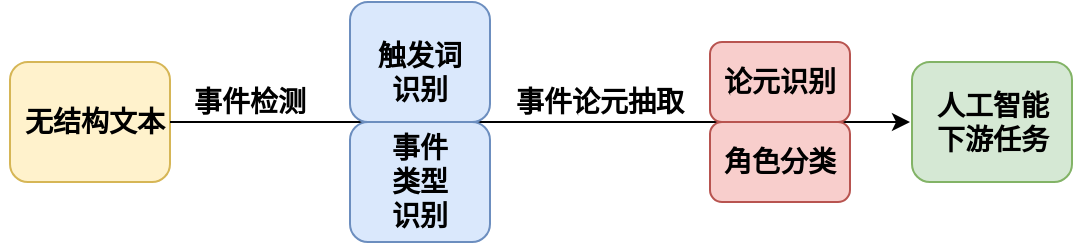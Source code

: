 <mxfile version="14.9.3" type="github">
  <diagram id="WfdQQAIe_U3fqsilbb9-" name="Page-1">
    <mxGraphModel dx="782" dy="706" grid="1" gridSize="10" guides="1" tooltips="1" connect="1" arrows="1" fold="1" page="1" pageScale="1" pageWidth="827" pageHeight="1169" math="0" shadow="0">
      <root>
        <mxCell id="0" />
        <mxCell id="1" parent="0" />
        <mxCell id="cf5KO_DWVNfv9P49GiRf-1" value="" style="rounded=1;whiteSpace=wrap;html=1;fillColor=#fff2cc;strokeColor=#d6b656;" vertex="1" parent="1">
          <mxGeometry x="110" y="280" width="80" height="60" as="geometry" />
        </mxCell>
        <mxCell id="cf5KO_DWVNfv9P49GiRf-2" value="&lt;font style=&quot;font-size: 14px&quot;&gt;&lt;b&gt;无结构文本&lt;/b&gt;&lt;/font&gt;" style="text;html=1;strokeColor=none;fillColor=none;align=center;verticalAlign=middle;whiteSpace=wrap;rounded=0;" vertex="1" parent="1">
          <mxGeometry x="105" y="295" width="95" height="30" as="geometry" />
        </mxCell>
        <mxCell id="cf5KO_DWVNfv9P49GiRf-3" value="" style="endArrow=classic;html=1;" edge="1" parent="1">
          <mxGeometry width="50" height="50" relative="1" as="geometry">
            <mxPoint x="190" y="310" as="sourcePoint" />
            <mxPoint x="560" y="310" as="targetPoint" />
          </mxGeometry>
        </mxCell>
        <mxCell id="cf5KO_DWVNfv9P49GiRf-4" value="" style="rounded=1;whiteSpace=wrap;html=1;fillColor=#d5e8d4;strokeColor=#82b366;" vertex="1" parent="1">
          <mxGeometry x="561" y="280" width="80" height="60" as="geometry" />
        </mxCell>
        <mxCell id="cf5KO_DWVNfv9P49GiRf-5" value="" style="rounded=1;whiteSpace=wrap;html=1;fillColor=#f8cecc;strokeColor=#b85450;" vertex="1" parent="1">
          <mxGeometry x="460" y="310" width="70" height="40" as="geometry" />
        </mxCell>
        <mxCell id="cf5KO_DWVNfv9P49GiRf-6" value="" style="rounded=1;whiteSpace=wrap;html=1;fillColor=#f8cecc;strokeColor=#b85450;" vertex="1" parent="1">
          <mxGeometry x="460" y="270" width="70" height="40" as="geometry" />
        </mxCell>
        <mxCell id="cf5KO_DWVNfv9P49GiRf-7" value="" style="rounded=1;whiteSpace=wrap;html=1;fillColor=#dae8fc;strokeColor=#6c8ebf;" vertex="1" parent="1">
          <mxGeometry x="280" y="310" width="70" height="60" as="geometry" />
        </mxCell>
        <mxCell id="cf5KO_DWVNfv9P49GiRf-8" value="" style="rounded=1;whiteSpace=wrap;html=1;fillColor=#dae8fc;strokeColor=#6c8ebf;" vertex="1" parent="1">
          <mxGeometry x="280" y="250" width="70" height="60" as="geometry" />
        </mxCell>
        <mxCell id="cf5KO_DWVNfv9P49GiRf-9" value="&lt;font style=&quot;font-size: 14px&quot;&gt;&lt;b&gt;触发词识别&lt;/b&gt;&lt;/font&gt;" style="text;html=1;strokeColor=none;fillColor=none;align=center;verticalAlign=middle;whiteSpace=wrap;rounded=0;" vertex="1" parent="1">
          <mxGeometry x="290" y="275" width="50" height="20" as="geometry" />
        </mxCell>
        <mxCell id="cf5KO_DWVNfv9P49GiRf-10" value="&lt;font style=&quot;font-size: 14px&quot;&gt;&lt;b&gt;事件类型识别&lt;/b&gt;&lt;/font&gt;" style="text;html=1;strokeColor=none;fillColor=none;align=center;verticalAlign=middle;whiteSpace=wrap;rounded=0;" vertex="1" parent="1">
          <mxGeometry x="295" y="330" width="40" height="20" as="geometry" />
        </mxCell>
        <mxCell id="cf5KO_DWVNfv9P49GiRf-11" value="&lt;font style=&quot;font-size: 14px&quot;&gt;&lt;b&gt;论元识别&lt;/b&gt;&lt;/font&gt;" style="text;html=1;strokeColor=none;fillColor=none;align=center;verticalAlign=middle;whiteSpace=wrap;rounded=0;" vertex="1" parent="1">
          <mxGeometry x="455" y="280" width="80" height="20" as="geometry" />
        </mxCell>
        <mxCell id="cf5KO_DWVNfv9P49GiRf-12" value="&lt;font style=&quot;font-size: 14px&quot;&gt;&lt;b&gt;角色分类&lt;/b&gt;&lt;/font&gt;" style="text;html=1;strokeColor=none;fillColor=none;align=center;verticalAlign=middle;whiteSpace=wrap;rounded=0;" vertex="1" parent="1">
          <mxGeometry x="450" y="320" width="90" height="20" as="geometry" />
        </mxCell>
        <mxCell id="cf5KO_DWVNfv9P49GiRf-13" value="&lt;font style=&quot;font-size: 14px&quot;&gt;&lt;b&gt;人工智能下游任务&lt;/b&gt;&lt;/font&gt;" style="text;html=1;strokeColor=none;fillColor=none;align=center;verticalAlign=middle;whiteSpace=wrap;rounded=0;" vertex="1" parent="1">
          <mxGeometry x="571.5" y="300" width="59" height="20" as="geometry" />
        </mxCell>
        <mxCell id="cf5KO_DWVNfv9P49GiRf-14" value="&lt;font style=&quot;font-size: 14px&quot;&gt;&lt;b&gt;事件检测&lt;/b&gt;&lt;/font&gt;" style="text;html=1;strokeColor=none;fillColor=none;align=center;verticalAlign=middle;whiteSpace=wrap;rounded=0;" vertex="1" parent="1">
          <mxGeometry x="200" y="290" width="60" height="20" as="geometry" />
        </mxCell>
        <mxCell id="cf5KO_DWVNfv9P49GiRf-15" value="&lt;font style=&quot;font-size: 14px&quot;&gt;&lt;b&gt;事件论元抽取&lt;/b&gt;&lt;/font&gt;" style="text;html=1;strokeColor=none;fillColor=none;align=center;verticalAlign=middle;whiteSpace=wrap;rounded=0;" vertex="1" parent="1">
          <mxGeometry x="360" y="290" width="90" height="20" as="geometry" />
        </mxCell>
      </root>
    </mxGraphModel>
  </diagram>
</mxfile>
